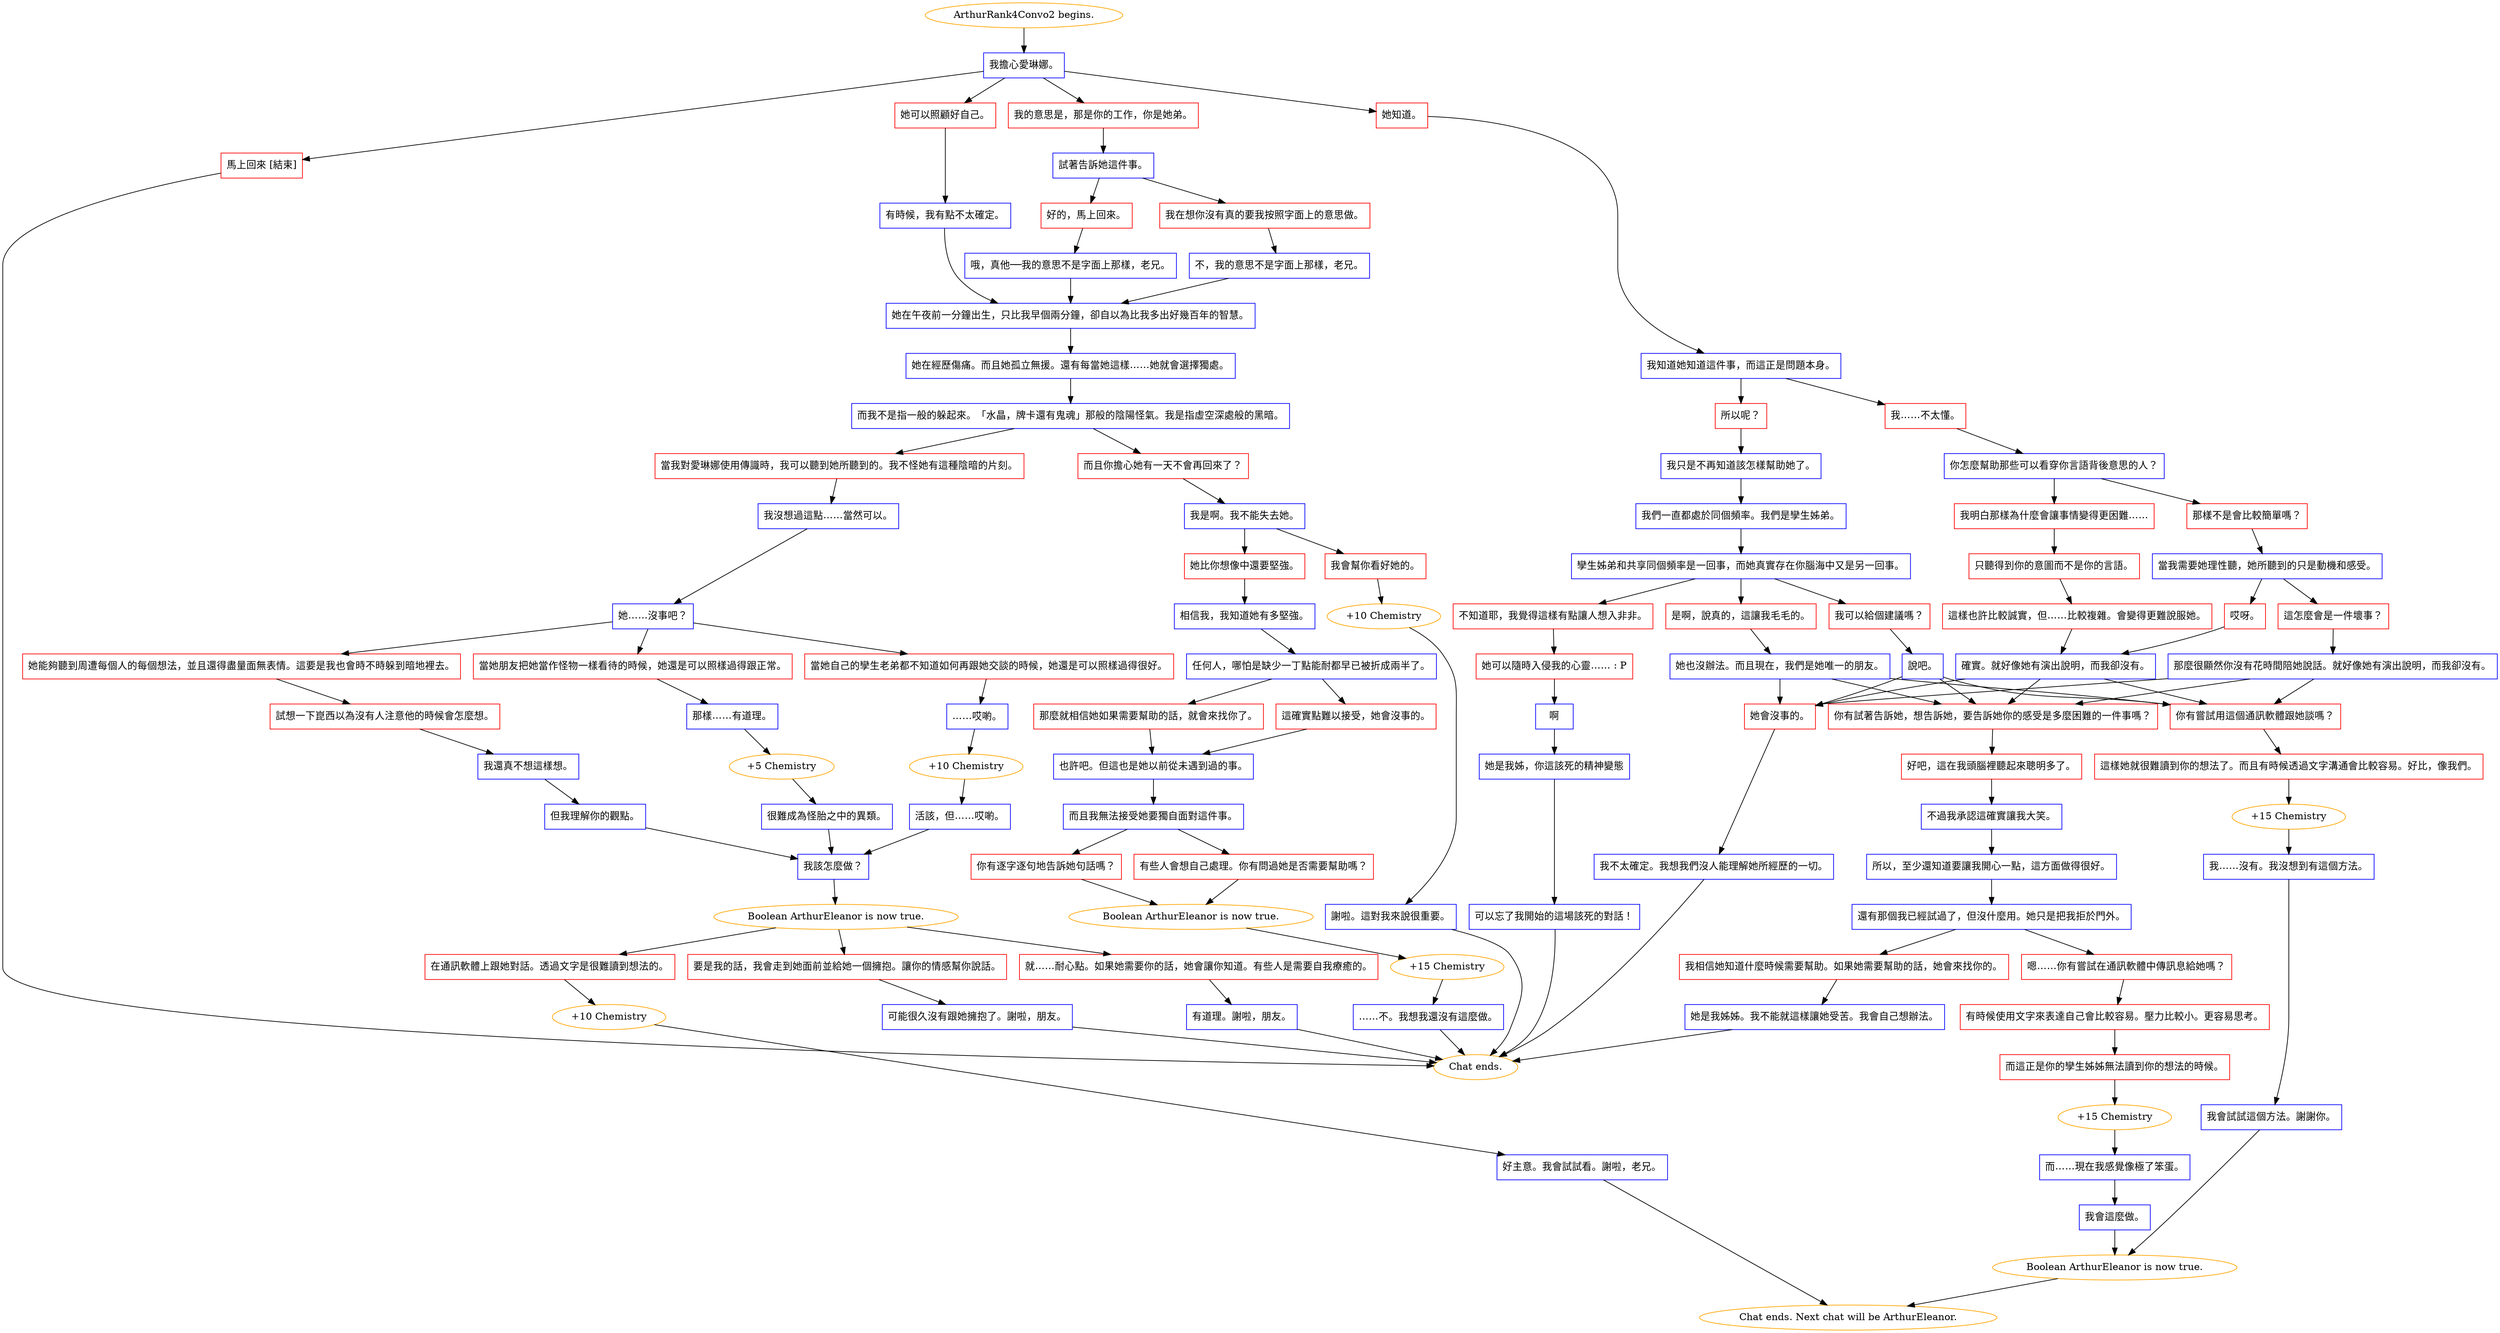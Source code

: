 digraph {
	"ArthurRank4Convo2 begins." [color=orange];
		"ArthurRank4Convo2 begins." -> j3077769231;
	j3077769231 [label="我擔心愛琳娜。",shape=box,color=blue];
		j3077769231 -> j1567387006;
		j3077769231 -> j2414138601;
		j3077769231 -> j2850093041;
		j3077769231 -> j1325415956;
	j1567387006 [label="她知道。",shape=box,color=red];
		j1567387006 -> j691207414;
	j2414138601 [label="我的意思是，那是你的工作，你是她弟。",shape=box,color=red];
		j2414138601 -> j3805603235;
	j2850093041 [label="她可以照顧好自己。",shape=box,color=red];
		j2850093041 -> j824762575;
	j1325415956 [label="馬上回來 [結束]",shape=box,color=red];
		j1325415956 -> "Chat ends.";
	j691207414 [label="我知道她知道這件事，而這正是問題本身。",shape=box,color=blue];
		j691207414 -> j3810271300;
		j691207414 -> j3282877534;
	j3805603235 [label="試著告訴她這件事。",shape=box,color=blue];
		j3805603235 -> j1493613564;
		j3805603235 -> j1403974189;
	j824762575 [label="有時候，我有點不太確定。",shape=box,color=blue];
		j824762575 -> j492415029;
	"Chat ends." [color=orange];
	j3810271300 [label="所以呢？",shape=box,color=red];
		j3810271300 -> j1111001387;
	j3282877534 [label="我……不太懂。",shape=box,color=red];
		j3282877534 -> j3430694485;
	j1493613564 [label="好的，馬上回來。",shape=box,color=red];
		j1493613564 -> j644276718;
	j1403974189 [label="我在想你沒有真的要我按照字面上的意思做。",shape=box,color=red];
		j1403974189 -> j4209899087;
	j492415029 [label="她在午夜前一分鐘出生，只比我早個兩分鐘，卻自以為比我多出好幾百年的智慧。",shape=box,color=blue];
		j492415029 -> j3281832161;
	j1111001387 [label="我只是不再知道該怎樣幫助她了。",shape=box,color=blue];
		j1111001387 -> j3923739569;
	j3430694485 [label="你怎麼幫助那些可以看穿你言語背後意思的人？",shape=box,color=blue];
		j3430694485 -> j1859211036;
		j3430694485 -> j2432118656;
	j644276718 [label="哦，真他──我的意思不是字面上那樣，老兄。",shape=box,color=blue];
		j644276718 -> j492415029;
	j4209899087 [label="不，我的意思不是字面上那樣，老兄。",shape=box,color=blue];
		j4209899087 -> j492415029;
	j3281832161 [label="她在經歷傷痛。而且她孤立無援。還有每當她這樣……她就會選擇獨處。",shape=box,color=blue];
		j3281832161 -> j2745343082;
	j3923739569 [label="我們一直都處於同個頻率。我們是孿生姊弟。",shape=box,color=blue];
		j3923739569 -> j708050350;
	j1859211036 [label="那樣不是會比較簡單嗎？",shape=box,color=red];
		j1859211036 -> j2022562800;
	j2432118656 [label="我明白那樣為什麼會讓事情變得更困難……",shape=box,color=red];
		j2432118656 -> j1210652160;
	j2745343082 [label="而我不是指一般的躲起來。「水晶，牌卡還有鬼魂」那般的陰陽怪氣。我是指虛空深處般的黑暗。",shape=box,color=blue];
		j2745343082 -> j3879318704;
		j2745343082 -> j1409288879;
	j708050350 [label="孿生姊弟和共享同個頻率是一回事，而她真實存在你腦海中又是另一回事。",shape=box,color=blue];
		j708050350 -> j1779332643;
		j708050350 -> j4234704610;
		j708050350 -> j4133600743;
	j2022562800 [label="當我需要她理性聽，她所聽到的只是動機和感受。",shape=box,color=blue];
		j2022562800 -> j2493639283;
		j2022562800 -> j2763722872;
	j1210652160 [label="只聽得到你的意圖而不是你的言語。",shape=box,color=red];
		j1210652160 -> j3112744169;
	j3879318704 [label="而且你擔心她有一天不會再回來了？",shape=box,color=red];
		j3879318704 -> j4104694661;
	j1409288879 [label="當我對愛琳娜使用傳識時，我可以聽到她所聽到的。我不怪她有這種陰暗的片刻。",shape=box,color=red];
		j1409288879 -> j680275240;
	j1779332643 [label="是啊，說真的，這讓我毛毛的。",shape=box,color=red];
		j1779332643 -> j994501686;
	j4234704610 [label="我可以給個建議嗎？",shape=box,color=red];
		j4234704610 -> j2695566787;
	j4133600743 [label="不知道耶，我覺得這樣有點讓人想入非非。",shape=box,color=red];
		j4133600743 -> j1163042256;
	j2493639283 [label="這怎麼會是一件壞事？",shape=box,color=red];
		j2493639283 -> j1558683065;
	j2763722872 [label="哎呀。",shape=box,color=red];
		j2763722872 -> j2294282086;
	j3112744169 [label="這樣也許比較誠實，但……比較複雜。會變得更難說服她。",shape=box,color=red];
		j3112744169 -> j2294282086;
	j4104694661 [label="我是啊。我不能失去她。",shape=box,color=blue];
		j4104694661 -> j1672946998;
		j4104694661 -> j1358894359;
	j680275240 [label="我沒想過這點……當然可以。",shape=box,color=blue];
		j680275240 -> j595309961;
	j994501686 [label="她也沒辦法。而且現在，我們是她唯一的朋友。",shape=box,color=blue];
		j994501686 -> j1108178514;
		j994501686 -> j2809237644;
		j994501686 -> j1579833888;
	j2695566787 [label="說吧。",shape=box,color=blue];
		j2695566787 -> j1108178514;
		j2695566787 -> j2809237644;
		j2695566787 -> j1579833888;
	j1163042256 [label="她可以隨時入侵我的心靈…… : P",shape=box,color=red];
		j1163042256 -> j2796450509;
	j1558683065 [label="那麼很顯然你沒有花時間陪她說話。就好像她有演出說明，而我卻沒有。",shape=box,color=blue];
		j1558683065 -> j1108178514;
		j1558683065 -> j2809237644;
		j1558683065 -> j1579833888;
	j2294282086 [label="確實。就好像她有演出說明，而我卻沒有。",shape=box,color=blue];
		j2294282086 -> j1108178514;
		j2294282086 -> j2809237644;
		j2294282086 -> j1579833888;
	j1672946998 [label="她比你想像中還要堅強。",shape=box,color=red];
		j1672946998 -> j1725119260;
	j1358894359 [label="我會幫你看好她的。",shape=box,color=red];
		j1358894359 -> j3068077960;
	j595309961 [label="她……沒事吧？",shape=box,color=blue];
		j595309961 -> j3280070942;
		j595309961 -> j1253219351;
		j595309961 -> j3482800573;
	j1108178514 [label="她會沒事的。",shape=box,color=red];
		j1108178514 -> j344007861;
	j2809237644 [label="你有嘗試用這個通訊軟體跟她談嗎？",shape=box,color=red];
		j2809237644 -> j3749321569;
	j1579833888 [label="你有試著告訴她，想告訴她，要告訴她你的感受是多麼困難的一件事嗎？",shape=box,color=red];
		j1579833888 -> j2849154621;
	j2796450509 [label="啊",shape=box,color=blue];
		j2796450509 -> j1219772669;
	j1725119260 [label="相信我，我知道她有多堅強。",shape=box,color=blue];
		j1725119260 -> j2776176530;
	j3068077960 [label="+10 Chemistry",color=orange];
		j3068077960 -> j4020114357;
	j3280070942 [label="當她朋友把她當作怪物一樣看待的時候，她還是可以照樣過得跟正常。",shape=box,color=red];
		j3280070942 -> j2387828665;
	j1253219351 [label="當她自己的孿生老弟都不知道如何再跟她交談的時候，她還是可以照樣過得很好。",shape=box,color=red];
		j1253219351 -> j573768437;
	j3482800573 [label="她能夠聽到周遭每個人的每個想法，並且還得盡量面無表情。這要是我也會時不時躲到暗地裡去。",shape=box,color=red];
		j3482800573 -> j4190994462;
	j344007861 [label="我不太確定。我想我們沒人能理解她所經歷的一切。",shape=box,color=blue];
		j344007861 -> "Chat ends.";
	j3749321569 [label="這樣她就很難讀到你的想法了。而且有時候透過文字溝通會比較容易。好比，像我們。",shape=box,color=red];
		j3749321569 -> j2157002624;
	j2849154621 [label="好吧，這在我頭腦裡聽起來聰明多了。",shape=box,color=red];
		j2849154621 -> j4000278077;
	j1219772669 [label="她是我姊，你這該死的精神變態",shape=box,color=blue];
		j1219772669 -> j4176980286;
	j2776176530 [label="任何人，哪怕是缺少一丁點能耐都早已被折成兩半了。",shape=box,color=blue];
		j2776176530 -> j3976589860;
		j2776176530 -> j2492512337;
	j4020114357 [label="謝啦。這對我來說很重要。",shape=box,color=blue];
		j4020114357 -> "Chat ends.";
	j2387828665 [label="那樣……有道理。",shape=box,color=blue];
		j2387828665 -> j412644039;
	j573768437 [label="……哎喲。",shape=box,color=blue];
		j573768437 -> j902554546;
	j4190994462 [label="試想一下崑西以為沒有人注意他的時候會怎麼想。",shape=box,color=red];
		j4190994462 -> j1063069713;
	j2157002624 [label="+15 Chemistry",color=orange];
		j2157002624 -> j2327753236;
	j4000278077 [label="不過我承認這確實讓我大笑。",shape=box,color=blue];
		j4000278077 -> j28987001;
	j4176980286 [label="可以忘了我開始的這場該死的對話！",shape=box,color=blue];
		j4176980286 -> "Chat ends.";
	j3976589860 [label="這確實點難以接受，她會沒事的。",shape=box,color=red];
		j3976589860 -> j2364788433;
	j2492512337 [label="那麼就相信她如果需要幫助的話，就會來找你了。",shape=box,color=red];
		j2492512337 -> j2364788433;
	j412644039 [label="+5 Chemistry",color=orange];
		j412644039 -> j2249581821;
	j902554546 [label="+10 Chemistry",color=orange];
		j902554546 -> j4173079396;
	j1063069713 [label="我還真不想這樣想。",shape=box,color=blue];
		j1063069713 -> j3734950253;
	j2327753236 [label="我……沒有。我沒想到有這個方法。",shape=box,color=blue];
		j2327753236 -> j2181599343;
	j28987001 [label="所以，至少還知道要讓我開心一點，這方面做得很好。",shape=box,color=blue];
		j28987001 -> j2264773116;
	j2364788433 [label="也許吧。但這也是她以前從未遇到過的事。",shape=box,color=blue];
		j2364788433 -> j2200934229;
	j2249581821 [label="很難成為怪胎之中的異類。",shape=box,color=blue];
		j2249581821 -> j3066979074;
	j4173079396 [label="活該，但……哎喲。",shape=box,color=blue];
		j4173079396 -> j3066979074;
	j3734950253 [label="但我理解你的觀點。",shape=box,color=blue];
		j3734950253 -> j3066979074;
	j2181599343 [label="我會試試這個方法。謝謝你。",shape=box,color=blue];
		j2181599343 -> j3921287064;
	j2264773116 [label="還有那個我已經試過了，但沒什麼用。她只是把我拒於門外。",shape=box,color=blue];
		j2264773116 -> j1507263798;
		j2264773116 -> j2914478979;
	j2200934229 [label="而且我無法接受她要獨自面對這件事。",shape=box,color=blue];
		j2200934229 -> j2013689309;
		j2200934229 -> j20610953;
	j3066979074 [label="我該怎麼做？",shape=box,color=blue];
		j3066979074 -> j1256333535;
	j3921287064 [label="Boolean ArthurEleanor is now true.",color=orange];
		j3921287064 -> "Chat ends. Next chat will be ArthurEleanor.";
	j1507263798 [label="嗯……你有嘗試在通訊軟體中傳訊息給她嗎？",shape=box,color=red];
		j1507263798 -> j1711677931;
	j2914478979 [label="我相信她知道什麼時候需要幫助。如果她需要幫助的話，她會來找你的。",shape=box,color=red];
		j2914478979 -> j2052325043;
	j2013689309 [label="有些人會想自己處理。你有問過她是否需要幫助嗎？",shape=box,color=red];
		j2013689309 -> j339006023;
	j20610953 [label="你有逐字逐句地告訴她句話嗎？",shape=box,color=red];
		j20610953 -> j339006023;
	j1256333535 [label="Boolean ArthurEleanor is now true.",color=orange];
		j1256333535 -> j3359069842;
		j1256333535 -> j2788922411;
		j1256333535 -> j2489039965;
	"Chat ends. Next chat will be ArthurEleanor." [color=orange];
	j1711677931 [label="有時候使用文字來表達自己會比較容易。壓力比較小。更容易思考。",shape=box,color=red];
		j1711677931 -> j1475169224;
	j2052325043 [label="她是我姊姊。我不能就這樣讓她受苦。我會自己想辦法。",shape=box,color=blue];
		j2052325043 -> "Chat ends.";
	j339006023 [label="Boolean ArthurEleanor is now true.",color=orange];
		j339006023 -> j2413051401;
	j3359069842 [label="要是我的話，我會走到她面前並給她一個擁抱。讓你的情感幫你說話。",shape=box,color=red];
		j3359069842 -> j3081189648;
	j2788922411 [label="在通訊軟體上跟她對話。透過文字是很難讀到想法的。",shape=box,color=red];
		j2788922411 -> j3964867321;
	j2489039965 [label="就……耐心點。如果她需要你的話，她會讓你知道。有些人是需要自我療癒的。",shape=box,color=red];
		j2489039965 -> j3237136627;
	j1475169224 [label="而這正是你的孿生姊姊無法讀到你的想法的時候。",shape=box,color=red];
		j1475169224 -> j1335411448;
	j2413051401 [label="+15 Chemistry",color=orange];
		j2413051401 -> j42278390;
	j3081189648 [label="可能很久沒有跟她擁抱了。謝啦，朋友。",shape=box,color=blue];
		j3081189648 -> "Chat ends.";
	j3964867321 [label="+10 Chemistry",color=orange];
		j3964867321 -> j590957191;
	j3237136627 [label="有道理。謝啦，朋友。",shape=box,color=blue];
		j3237136627 -> "Chat ends.";
	j1335411448 [label="+15 Chemistry",color=orange];
		j1335411448 -> j813409079;
	j42278390 [label="……不。我想我還沒有這麼做。",shape=box,color=blue];
		j42278390 -> "Chat ends.";
	j590957191 [label="好主意。我會試試看。謝啦，老兄。",shape=box,color=blue];
		j590957191 -> "Chat ends. Next chat will be ArthurEleanor.";
	j813409079 [label="而……現在我感覺像極了笨蛋。",shape=box,color=blue];
		j813409079 -> j3146405172;
	j3146405172 [label="我會這麼做。",shape=box,color=blue];
		j3146405172 -> j3921287064;
}